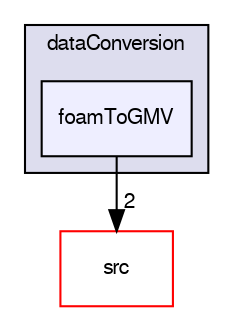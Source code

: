 digraph "applications/utilities/postProcessing/dataConversion/foamToGMV" {
  bgcolor=transparent;
  compound=true
  node [ fontsize="10", fontname="FreeSans"];
  edge [ labelfontsize="10", labelfontname="FreeSans"];
  subgraph clusterdir_287a8ee951d3c46055211652d30251ed {
    graph [ bgcolor="#ddddee", pencolor="black", label="dataConversion" fontname="FreeSans", fontsize="10", URL="dir_287a8ee951d3c46055211652d30251ed.html"]
  dir_f51c38cbd2cfe15d2372eda7968eb47d [shape=box, label="foamToGMV", style="filled", fillcolor="#eeeeff", pencolor="black", URL="dir_f51c38cbd2cfe15d2372eda7968eb47d.html"];
  }
  dir_68267d1309a1af8e8297ef4c3efbcdba [shape=box label="src" color="red" URL="dir_68267d1309a1af8e8297ef4c3efbcdba.html"];
  dir_f51c38cbd2cfe15d2372eda7968eb47d->dir_68267d1309a1af8e8297ef4c3efbcdba [headlabel="2", labeldistance=1.5 headhref="dir_000455_000568.html"];
}
